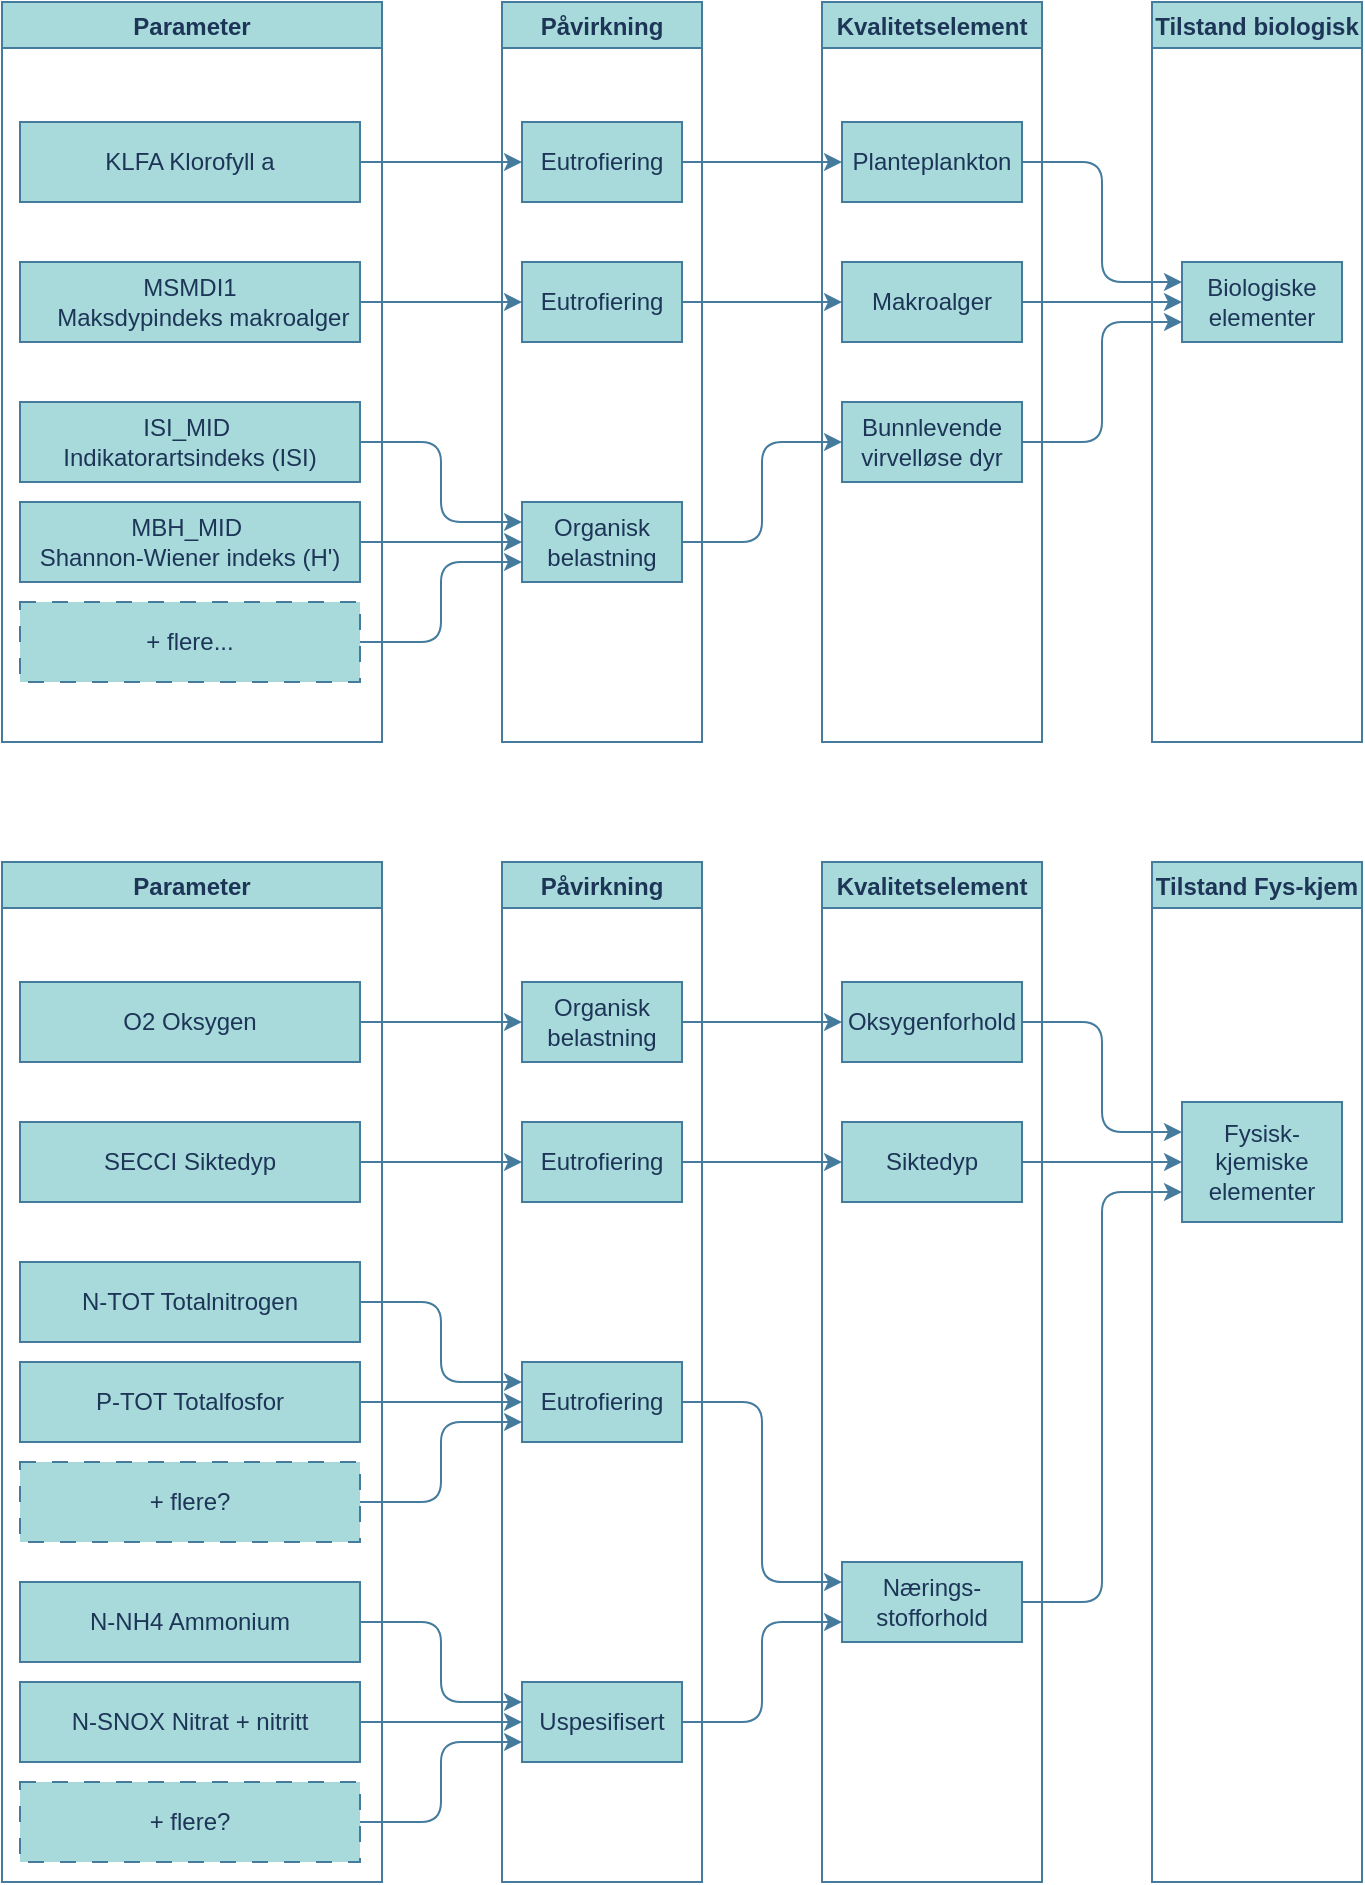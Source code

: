 <mxfile version="28.2.5">
  <diagram name="Page-1" id="hKgmJlj2i8ptv6tC-m2v">
    <mxGraphModel dx="1188" dy="743" grid="1" gridSize="10" guides="1" tooltips="1" connect="1" arrows="1" fold="1" page="1" pageScale="1" pageWidth="827" pageHeight="1169" background="light-dark(#FFFFFF,#FFFFFF)" math="0" shadow="0" adaptiveColors="simple">
      <root>
        <mxCell id="0" />
        <mxCell id="1" parent="0" />
        <mxCell id="rtQf0lQpv6UuY1po2udC-3" value="Planteplankton" style="whiteSpace=wrap;html=1;labelBackgroundColor=none;fillColor=#A8DADC;strokeColor=#457B9D;fontColor=#1D3557;" parent="1" vertex="1">
          <mxGeometry x="440" y="90" width="90" height="40" as="geometry" />
        </mxCell>
        <mxCell id="rtQf0lQpv6UuY1po2udC-4" value="" style="edgeStyle=elbowEdgeStyle;elbow=horizontal;html=1;rounded=1;curved=0;sourcePerimeterSpacing=0;targetPerimeterSpacing=0;startSize=6;endSize=6;entryX=0;entryY=0.25;entryDx=0;entryDy=0;labelBackgroundColor=none;strokeColor=#457B9D;fontColor=default;" parent="1" source="rtQf0lQpv6UuY1po2udC-3" target="rtQf0lQpv6UuY1po2udC-2" edge="1">
          <mxGeometry relative="1" as="geometry" />
        </mxCell>
        <mxCell id="rtQf0lQpv6UuY1po2udC-2" value="Biologiske elementer" style="whiteSpace=wrap;html=1;labelBackgroundColor=none;fillColor=#A8DADC;strokeColor=#457B9D;fontColor=#1D3557;" parent="1" vertex="1">
          <mxGeometry x="610" y="160" width="80" height="40" as="geometry" />
        </mxCell>
        <mxCell id="rtQf0lQpv6UuY1po2udC-8" value="Makroalger" style="whiteSpace=wrap;html=1;labelBackgroundColor=none;fillColor=#A8DADC;strokeColor=#457B9D;fontColor=#1D3557;" parent="1" vertex="1">
          <mxGeometry x="440" y="160" width="90" height="40" as="geometry" />
        </mxCell>
        <mxCell id="rtQf0lQpv6UuY1po2udC-9" value="" style="edgeStyle=elbowEdgeStyle;elbow=horizontal;html=1;rounded=1;curved=0;sourcePerimeterSpacing=0;targetPerimeterSpacing=0;startSize=6;endSize=6;entryX=0;entryY=0.5;entryDx=0;entryDy=0;labelBackgroundColor=none;strokeColor=#457B9D;fontColor=default;" parent="1" source="rtQf0lQpv6UuY1po2udC-8" target="rtQf0lQpv6UuY1po2udC-2" edge="1">
          <mxGeometry relative="1" as="geometry">
            <mxPoint x="640" y="250" as="targetPoint" />
          </mxGeometry>
        </mxCell>
        <mxCell id="rtQf0lQpv6UuY1po2udC-11" value="Bunnlevende virvelløse dyr" style="whiteSpace=wrap;html=1;labelBackgroundColor=none;fillColor=#A8DADC;strokeColor=#457B9D;fontColor=#1D3557;" parent="1" vertex="1">
          <mxGeometry x="440" y="230" width="90" height="40" as="geometry" />
        </mxCell>
        <mxCell id="rtQf0lQpv6UuY1po2udC-12" value="" style="edgeStyle=elbowEdgeStyle;elbow=horizontal;html=1;rounded=1;curved=0;sourcePerimeterSpacing=0;targetPerimeterSpacing=0;startSize=6;endSize=6;entryX=0;entryY=0.75;entryDx=0;entryDy=0;labelBackgroundColor=none;strokeColor=#457B9D;fontColor=default;" parent="1" source="rtQf0lQpv6UuY1po2udC-11" target="rtQf0lQpv6UuY1po2udC-2" edge="1">
          <mxGeometry relative="1" as="geometry">
            <mxPoint x="640" y="250" as="targetPoint" />
          </mxGeometry>
        </mxCell>
        <mxCell id="y_GRqJ1ZzVfy5zHWJSPP-1" value="Organisk belastning" style="whiteSpace=wrap;html=1;labelBackgroundColor=none;fillColor=#A8DADC;strokeColor=#457B9D;fontColor=#1D3557;" vertex="1" parent="1">
          <mxGeometry x="280" y="280" width="80" height="40" as="geometry" />
        </mxCell>
        <mxCell id="y_GRqJ1ZzVfy5zHWJSPP-2" value="" style="edgeStyle=elbowEdgeStyle;elbow=horizontal;html=1;rounded=1;curved=0;sourcePerimeterSpacing=0;targetPerimeterSpacing=0;startSize=6;endSize=6;entryX=0;entryY=0.5;entryDx=0;entryDy=0;labelBackgroundColor=none;strokeColor=#457B9D;fontColor=default;" edge="1" parent="1" source="y_GRqJ1ZzVfy5zHWJSPP-1" target="rtQf0lQpv6UuY1po2udC-11">
          <mxGeometry relative="1" as="geometry">
            <mxPoint x="390" y="240" as="targetPoint" />
          </mxGeometry>
        </mxCell>
        <mxCell id="y_GRqJ1ZzVfy5zHWJSPP-3" value="&lt;div&gt;ISI_MID&amp;nbsp;&lt;/div&gt;&lt;div&gt;Indikatorartsindeks (ISI)&lt;/div&gt;" style="whiteSpace=wrap;html=1;labelBackgroundColor=none;fillColor=#A8DADC;strokeColor=#457B9D;fontColor=#1D3557;" vertex="1" parent="1">
          <mxGeometry x="29" y="230" width="170" height="40" as="geometry" />
        </mxCell>
        <mxCell id="y_GRqJ1ZzVfy5zHWJSPP-4" value="" style="edgeStyle=elbowEdgeStyle;elbow=horizontal;html=1;rounded=1;curved=0;sourcePerimeterSpacing=0;targetPerimeterSpacing=0;startSize=6;endSize=6;entryX=0;entryY=0.25;entryDx=0;entryDy=0;labelBackgroundColor=none;strokeColor=#457B9D;fontColor=default;" edge="1" parent="1" source="y_GRqJ1ZzVfy5zHWJSPP-3" target="y_GRqJ1ZzVfy5zHWJSPP-1">
          <mxGeometry relative="1" as="geometry">
            <mxPoint x="240" y="310" as="targetPoint" />
          </mxGeometry>
        </mxCell>
        <mxCell id="y_GRqJ1ZzVfy5zHWJSPP-6" value="Eutrofiering" style="whiteSpace=wrap;html=1;labelBackgroundColor=none;fillColor=#A8DADC;strokeColor=#457B9D;fontColor=#1D3557;" vertex="1" parent="1">
          <mxGeometry x="280" y="160" width="80" height="40" as="geometry" />
        </mxCell>
        <mxCell id="y_GRqJ1ZzVfy5zHWJSPP-7" value="" style="edgeStyle=elbowEdgeStyle;elbow=horizontal;html=1;rounded=1;curved=0;sourcePerimeterSpacing=0;targetPerimeterSpacing=0;startSize=6;endSize=6;entryX=0;entryY=0.5;entryDx=0;entryDy=0;labelBackgroundColor=none;strokeColor=#457B9D;fontColor=default;" edge="1" parent="1" source="y_GRqJ1ZzVfy5zHWJSPP-6" target="rtQf0lQpv6UuY1po2udC-8">
          <mxGeometry relative="1" as="geometry">
            <mxPoint x="400" y="130" as="targetPoint" />
          </mxGeometry>
        </mxCell>
        <mxCell id="y_GRqJ1ZzVfy5zHWJSPP-8" value="&lt;div&gt;MSMDI1&lt;/div&gt;&lt;div&gt;&amp;nbsp; &amp;nbsp; Maksdypindeks makroalger&lt;/div&gt;" style="whiteSpace=wrap;html=1;labelBackgroundColor=none;fillColor=#A8DADC;strokeColor=#457B9D;fontColor=#1D3557;" vertex="1" parent="1">
          <mxGeometry x="29" y="160" width="170" height="40" as="geometry" />
        </mxCell>
        <mxCell id="y_GRqJ1ZzVfy5zHWJSPP-9" value="" style="edgeStyle=elbowEdgeStyle;elbow=horizontal;html=1;rounded=1;curved=0;sourcePerimeterSpacing=0;targetPerimeterSpacing=0;startSize=6;endSize=6;entryX=0;entryY=0.5;entryDx=0;entryDy=0;labelBackgroundColor=none;strokeColor=#457B9D;fontColor=default;" edge="1" parent="1" source="y_GRqJ1ZzVfy5zHWJSPP-8" target="y_GRqJ1ZzVfy5zHWJSPP-6">
          <mxGeometry relative="1" as="geometry">
            <mxPoint x="240" y="240" as="targetPoint" />
          </mxGeometry>
        </mxCell>
        <mxCell id="y_GRqJ1ZzVfy5zHWJSPP-10" value="Eutrofiering" style="whiteSpace=wrap;html=1;labelBackgroundColor=none;fillColor=#A8DADC;strokeColor=#457B9D;fontColor=#1D3557;" vertex="1" parent="1">
          <mxGeometry x="280" y="90" width="80" height="40" as="geometry" />
        </mxCell>
        <mxCell id="y_GRqJ1ZzVfy5zHWJSPP-11" value="" style="edgeStyle=elbowEdgeStyle;elbow=horizontal;html=1;rounded=1;curved=0;sourcePerimeterSpacing=0;targetPerimeterSpacing=0;startSize=6;endSize=6;entryX=0;entryY=0.5;entryDx=0;entryDy=0;labelBackgroundColor=none;strokeColor=#457B9D;fontColor=default;" edge="1" parent="1" source="y_GRqJ1ZzVfy5zHWJSPP-10" target="rtQf0lQpv6UuY1po2udC-3">
          <mxGeometry relative="1" as="geometry">
            <mxPoint x="430" y="50" as="targetPoint" />
          </mxGeometry>
        </mxCell>
        <mxCell id="y_GRqJ1ZzVfy5zHWJSPP-12" value="KLFA Klorofyll a" style="whiteSpace=wrap;html=1;labelBackgroundColor=none;fillColor=#A8DADC;strokeColor=#457B9D;fontColor=#1D3557;" vertex="1" parent="1">
          <mxGeometry x="29" y="90" width="170" height="40" as="geometry" />
        </mxCell>
        <mxCell id="y_GRqJ1ZzVfy5zHWJSPP-13" value="" style="edgeStyle=elbowEdgeStyle;elbow=horizontal;html=1;rounded=1;curved=0;sourcePerimeterSpacing=0;targetPerimeterSpacing=0;startSize=6;endSize=6;entryX=0;entryY=0.5;entryDx=0;entryDy=0;labelBackgroundColor=none;strokeColor=#457B9D;fontColor=default;" edge="1" parent="1" source="y_GRqJ1ZzVfy5zHWJSPP-12" target="y_GRqJ1ZzVfy5zHWJSPP-10">
          <mxGeometry relative="1" as="geometry">
            <mxPoint x="240" y="170" as="targetPoint" />
          </mxGeometry>
        </mxCell>
        <mxCell id="y_GRqJ1ZzVfy5zHWJSPP-15" value="&lt;div&gt;MBH_MID&amp;nbsp;&lt;/div&gt;&lt;div&gt;Shannon-Wiener indeks (H&#39;)&lt;/div&gt;" style="whiteSpace=wrap;html=1;labelBackgroundColor=none;fillColor=#A8DADC;strokeColor=#457B9D;fontColor=#1D3557;" vertex="1" parent="1">
          <mxGeometry x="29" y="280" width="170" height="40" as="geometry" />
        </mxCell>
        <mxCell id="y_GRqJ1ZzVfy5zHWJSPP-16" value="" style="edgeStyle=elbowEdgeStyle;elbow=horizontal;html=1;rounded=1;curved=0;sourcePerimeterSpacing=0;targetPerimeterSpacing=0;startSize=6;endSize=6;entryX=0;entryY=0.5;entryDx=0;entryDy=0;labelBackgroundColor=none;strokeColor=#457B9D;fontColor=default;" edge="1" parent="1" source="y_GRqJ1ZzVfy5zHWJSPP-15" target="y_GRqJ1ZzVfy5zHWJSPP-1">
          <mxGeometry relative="1" as="geometry">
            <mxPoint x="320" y="300" as="targetPoint" />
          </mxGeometry>
        </mxCell>
        <mxCell id="y_GRqJ1ZzVfy5zHWJSPP-17" value="+ flere..." style="whiteSpace=wrap;html=1;dashed=1;dashPattern=8 8;labelBackgroundColor=none;fillColor=#A8DADC;strokeColor=#457B9D;fontColor=#1D3557;" vertex="1" parent="1">
          <mxGeometry x="29" y="330" width="170" height="40" as="geometry" />
        </mxCell>
        <mxCell id="y_GRqJ1ZzVfy5zHWJSPP-18" value="" style="edgeStyle=elbowEdgeStyle;elbow=horizontal;html=1;rounded=1;curved=0;sourcePerimeterSpacing=0;targetPerimeterSpacing=0;startSize=6;endSize=6;entryX=0;entryY=0.75;entryDx=0;entryDy=0;labelBackgroundColor=none;strokeColor=#457B9D;fontColor=default;" edge="1" parent="1" source="y_GRqJ1ZzVfy5zHWJSPP-17" target="y_GRqJ1ZzVfy5zHWJSPP-1">
          <mxGeometry relative="1" as="geometry">
            <mxPoint x="320" y="350" as="targetPoint" />
          </mxGeometry>
        </mxCell>
        <mxCell id="y_GRqJ1ZzVfy5zHWJSPP-19" value="Parameter" style="swimlane;labelBackgroundColor=none;fillColor=#A8DADC;strokeColor=#457B9D;fontColor=#1D3557;" vertex="1" parent="1">
          <mxGeometry x="20" y="30" width="190" height="370" as="geometry" />
        </mxCell>
        <mxCell id="y_GRqJ1ZzVfy5zHWJSPP-20" value="Påvirkning" style="swimlane;labelBackgroundColor=none;fillColor=#A8DADC;strokeColor=#457B9D;fontColor=#1D3557;" vertex="1" parent="1">
          <mxGeometry x="270" y="30" width="100" height="370" as="geometry" />
        </mxCell>
        <mxCell id="y_GRqJ1ZzVfy5zHWJSPP-21" value="Kvalitetselement" style="swimlane;labelBackgroundColor=none;fillColor=#A8DADC;strokeColor=#457B9D;fontColor=#1D3557;" vertex="1" parent="1">
          <mxGeometry x="430" y="30" width="110" height="370" as="geometry" />
        </mxCell>
        <mxCell id="y_GRqJ1ZzVfy5zHWJSPP-22" value="Tilstand biologisk" style="swimlane;labelBackgroundColor=none;fillColor=#A8DADC;strokeColor=#457B9D;fontColor=#1D3557;" vertex="1" parent="1">
          <mxGeometry x="595" y="30" width="105" height="370" as="geometry" />
        </mxCell>
        <mxCell id="y_GRqJ1ZzVfy5zHWJSPP-23" value="Oksygenforhold" style="whiteSpace=wrap;html=1;labelBackgroundColor=none;fillColor=#A8DADC;strokeColor=#457B9D;fontColor=#1D3557;" vertex="1" parent="1">
          <mxGeometry x="440" y="520" width="90" height="40" as="geometry" />
        </mxCell>
        <mxCell id="y_GRqJ1ZzVfy5zHWJSPP-24" value="" style="edgeStyle=elbowEdgeStyle;elbow=horizontal;html=1;rounded=1;curved=0;sourcePerimeterSpacing=0;targetPerimeterSpacing=0;startSize=6;endSize=6;entryX=0;entryY=0.25;entryDx=0;entryDy=0;labelBackgroundColor=none;strokeColor=#457B9D;fontColor=default;" edge="1" parent="1" source="y_GRqJ1ZzVfy5zHWJSPP-23" target="y_GRqJ1ZzVfy5zHWJSPP-25">
          <mxGeometry relative="1" as="geometry" />
        </mxCell>
        <mxCell id="y_GRqJ1ZzVfy5zHWJSPP-25" value="Fysisk-kjemiske elementer" style="whiteSpace=wrap;html=1;labelBackgroundColor=none;fillColor=#A8DADC;strokeColor=#457B9D;fontColor=#1D3557;" vertex="1" parent="1">
          <mxGeometry x="610" y="580" width="80" height="60" as="geometry" />
        </mxCell>
        <mxCell id="y_GRqJ1ZzVfy5zHWJSPP-26" value="Siktedyp" style="whiteSpace=wrap;html=1;labelBackgroundColor=none;fillColor=#A8DADC;strokeColor=#457B9D;fontColor=#1D3557;" vertex="1" parent="1">
          <mxGeometry x="440" y="590" width="90" height="40" as="geometry" />
        </mxCell>
        <mxCell id="y_GRqJ1ZzVfy5zHWJSPP-27" value="" style="edgeStyle=elbowEdgeStyle;elbow=horizontal;html=1;rounded=1;curved=0;sourcePerimeterSpacing=0;targetPerimeterSpacing=0;startSize=6;endSize=6;entryX=0;entryY=0.5;entryDx=0;entryDy=0;labelBackgroundColor=none;strokeColor=#457B9D;fontColor=default;" edge="1" parent="1" source="y_GRqJ1ZzVfy5zHWJSPP-26" target="y_GRqJ1ZzVfy5zHWJSPP-25">
          <mxGeometry relative="1" as="geometry">
            <mxPoint x="640" y="680" as="targetPoint" />
          </mxGeometry>
        </mxCell>
        <mxCell id="y_GRqJ1ZzVfy5zHWJSPP-29" value="" style="edgeStyle=elbowEdgeStyle;elbow=horizontal;html=1;rounded=1;curved=0;sourcePerimeterSpacing=0;targetPerimeterSpacing=0;startSize=6;endSize=6;entryX=0;entryY=0.75;entryDx=0;entryDy=0;labelBackgroundColor=none;strokeColor=#457B9D;fontColor=default;" edge="1" parent="1" source="y_GRqJ1ZzVfy5zHWJSPP-28" target="y_GRqJ1ZzVfy5zHWJSPP-25">
          <mxGeometry relative="1" as="geometry">
            <mxPoint x="640" y="680" as="targetPoint" />
          </mxGeometry>
        </mxCell>
        <mxCell id="y_GRqJ1ZzVfy5zHWJSPP-30" value="Eutrofiering" style="whiteSpace=wrap;html=1;labelBackgroundColor=none;fillColor=#A8DADC;strokeColor=#457B9D;fontColor=#1D3557;" vertex="1" parent="1">
          <mxGeometry x="280" y="710" width="80" height="40" as="geometry" />
        </mxCell>
        <mxCell id="y_GRqJ1ZzVfy5zHWJSPP-31" value="" style="edgeStyle=elbowEdgeStyle;elbow=horizontal;html=1;rounded=1;curved=0;sourcePerimeterSpacing=0;targetPerimeterSpacing=0;startSize=6;endSize=6;entryX=0;entryY=0.25;entryDx=0;entryDy=0;labelBackgroundColor=none;strokeColor=#457B9D;fontColor=default;" edge="1" parent="1" source="y_GRqJ1ZzVfy5zHWJSPP-30" target="y_GRqJ1ZzVfy5zHWJSPP-28">
          <mxGeometry relative="1" as="geometry">
            <mxPoint x="400" y="670" as="targetPoint" />
          </mxGeometry>
        </mxCell>
        <mxCell id="y_GRqJ1ZzVfy5zHWJSPP-32" value="N-TOT Totalnitrogen" style="whiteSpace=wrap;html=1;labelBackgroundColor=none;fillColor=#A8DADC;strokeColor=#457B9D;fontColor=#1D3557;" vertex="1" parent="1">
          <mxGeometry x="29" y="660" width="170" height="40" as="geometry" />
        </mxCell>
        <mxCell id="y_GRqJ1ZzVfy5zHWJSPP-33" value="" style="edgeStyle=elbowEdgeStyle;elbow=horizontal;html=1;rounded=1;curved=0;sourcePerimeterSpacing=0;targetPerimeterSpacing=0;startSize=6;endSize=6;entryX=0;entryY=0.25;entryDx=0;entryDy=0;labelBackgroundColor=none;strokeColor=#457B9D;fontColor=default;" edge="1" parent="1" source="y_GRqJ1ZzVfy5zHWJSPP-32" target="y_GRqJ1ZzVfy5zHWJSPP-30">
          <mxGeometry relative="1" as="geometry">
            <mxPoint x="240" y="740" as="targetPoint" />
          </mxGeometry>
        </mxCell>
        <mxCell id="y_GRqJ1ZzVfy5zHWJSPP-34" value="Eutrofiering" style="whiteSpace=wrap;html=1;labelBackgroundColor=none;fillColor=#A8DADC;strokeColor=#457B9D;fontColor=#1D3557;" vertex="1" parent="1">
          <mxGeometry x="280" y="590" width="80" height="40" as="geometry" />
        </mxCell>
        <mxCell id="y_GRqJ1ZzVfy5zHWJSPP-35" value="" style="edgeStyle=elbowEdgeStyle;elbow=horizontal;html=1;rounded=1;curved=0;sourcePerimeterSpacing=0;targetPerimeterSpacing=0;startSize=6;endSize=6;entryX=0;entryY=0.5;entryDx=0;entryDy=0;labelBackgroundColor=none;strokeColor=#457B9D;fontColor=default;" edge="1" parent="1" source="y_GRqJ1ZzVfy5zHWJSPP-34" target="y_GRqJ1ZzVfy5zHWJSPP-26">
          <mxGeometry relative="1" as="geometry">
            <mxPoint x="400" y="560" as="targetPoint" />
          </mxGeometry>
        </mxCell>
        <mxCell id="y_GRqJ1ZzVfy5zHWJSPP-36" value="SECCI Siktedyp" style="whiteSpace=wrap;html=1;labelBackgroundColor=none;fillColor=#A8DADC;strokeColor=#457B9D;fontColor=#1D3557;" vertex="1" parent="1">
          <mxGeometry x="29" y="590" width="170" height="40" as="geometry" />
        </mxCell>
        <mxCell id="y_GRqJ1ZzVfy5zHWJSPP-37" value="" style="edgeStyle=elbowEdgeStyle;elbow=horizontal;html=1;rounded=1;curved=0;sourcePerimeterSpacing=0;targetPerimeterSpacing=0;startSize=6;endSize=6;entryX=0;entryY=0.5;entryDx=0;entryDy=0;labelBackgroundColor=none;strokeColor=#457B9D;fontColor=default;" edge="1" parent="1" source="y_GRqJ1ZzVfy5zHWJSPP-36" target="y_GRqJ1ZzVfy5zHWJSPP-34">
          <mxGeometry relative="1" as="geometry">
            <mxPoint x="240" y="670" as="targetPoint" />
          </mxGeometry>
        </mxCell>
        <mxCell id="y_GRqJ1ZzVfy5zHWJSPP-38" value="Organisk belastning" style="whiteSpace=wrap;html=1;labelBackgroundColor=none;fillColor=#A8DADC;strokeColor=#457B9D;fontColor=#1D3557;" vertex="1" parent="1">
          <mxGeometry x="280" y="520" width="80" height="40" as="geometry" />
        </mxCell>
        <mxCell id="y_GRqJ1ZzVfy5zHWJSPP-39" value="" style="edgeStyle=elbowEdgeStyle;elbow=horizontal;html=1;rounded=1;curved=0;sourcePerimeterSpacing=0;targetPerimeterSpacing=0;startSize=6;endSize=6;entryX=0;entryY=0.5;entryDx=0;entryDy=0;labelBackgroundColor=none;strokeColor=#457B9D;fontColor=default;" edge="1" parent="1" source="y_GRqJ1ZzVfy5zHWJSPP-38" target="y_GRqJ1ZzVfy5zHWJSPP-23">
          <mxGeometry relative="1" as="geometry">
            <mxPoint x="430" y="480" as="targetPoint" />
          </mxGeometry>
        </mxCell>
        <mxCell id="y_GRqJ1ZzVfy5zHWJSPP-40" value="O2 Oksygen" style="whiteSpace=wrap;html=1;labelBackgroundColor=none;fillColor=#A8DADC;strokeColor=#457B9D;fontColor=#1D3557;" vertex="1" parent="1">
          <mxGeometry x="29" y="520" width="170" height="40" as="geometry" />
        </mxCell>
        <mxCell id="y_GRqJ1ZzVfy5zHWJSPP-41" value="" style="edgeStyle=elbowEdgeStyle;elbow=horizontal;html=1;rounded=1;curved=0;sourcePerimeterSpacing=0;targetPerimeterSpacing=0;startSize=6;endSize=6;entryX=0;entryY=0.5;entryDx=0;entryDy=0;labelBackgroundColor=none;strokeColor=#457B9D;fontColor=default;" edge="1" parent="1" source="y_GRqJ1ZzVfy5zHWJSPP-40" target="y_GRqJ1ZzVfy5zHWJSPP-38">
          <mxGeometry relative="1" as="geometry">
            <mxPoint x="240" y="600" as="targetPoint" />
          </mxGeometry>
        </mxCell>
        <mxCell id="y_GRqJ1ZzVfy5zHWJSPP-42" value="P-TOT Totalfosfor" style="whiteSpace=wrap;html=1;labelBackgroundColor=none;fillColor=#A8DADC;strokeColor=#457B9D;fontColor=#1D3557;" vertex="1" parent="1">
          <mxGeometry x="29" y="710" width="170" height="40" as="geometry" />
        </mxCell>
        <mxCell id="y_GRqJ1ZzVfy5zHWJSPP-43" value="" style="edgeStyle=elbowEdgeStyle;elbow=horizontal;html=1;rounded=1;curved=0;sourcePerimeterSpacing=0;targetPerimeterSpacing=0;startSize=6;endSize=6;entryX=0;entryY=0.5;entryDx=0;entryDy=0;labelBackgroundColor=none;strokeColor=#457B9D;fontColor=default;" edge="1" parent="1" source="y_GRqJ1ZzVfy5zHWJSPP-42" target="y_GRqJ1ZzVfy5zHWJSPP-30">
          <mxGeometry relative="1" as="geometry">
            <mxPoint x="320" y="730" as="targetPoint" />
          </mxGeometry>
        </mxCell>
        <mxCell id="y_GRqJ1ZzVfy5zHWJSPP-44" value="+ flere?" style="whiteSpace=wrap;html=1;dashed=1;dashPattern=8 8;labelBackgroundColor=none;fillColor=#A8DADC;strokeColor=#457B9D;fontColor=#1D3557;" vertex="1" parent="1">
          <mxGeometry x="29" y="760" width="170" height="40" as="geometry" />
        </mxCell>
        <mxCell id="y_GRqJ1ZzVfy5zHWJSPP-45" value="" style="edgeStyle=elbowEdgeStyle;elbow=horizontal;html=1;rounded=1;curved=0;sourcePerimeterSpacing=0;targetPerimeterSpacing=0;startSize=6;endSize=6;entryX=0;entryY=0.75;entryDx=0;entryDy=0;labelBackgroundColor=none;strokeColor=#457B9D;fontColor=default;" edge="1" parent="1" source="y_GRqJ1ZzVfy5zHWJSPP-44" target="y_GRqJ1ZzVfy5zHWJSPP-30">
          <mxGeometry relative="1" as="geometry">
            <mxPoint x="320" y="780" as="targetPoint" />
          </mxGeometry>
        </mxCell>
        <mxCell id="y_GRqJ1ZzVfy5zHWJSPP-46" value="Parameter" style="swimlane;labelBackgroundColor=none;fillColor=#A8DADC;strokeColor=#457B9D;fontColor=#1D3557;" vertex="1" parent="1">
          <mxGeometry x="20" y="460" width="190" height="510" as="geometry" />
        </mxCell>
        <mxCell id="y_GRqJ1ZzVfy5zHWJSPP-50" value="Uspesifisert" style="whiteSpace=wrap;html=1;labelBackgroundColor=none;fillColor=#A8DADC;strokeColor=#457B9D;fontColor=#1D3557;" vertex="1" parent="y_GRqJ1ZzVfy5zHWJSPP-46">
          <mxGeometry x="260" y="410" width="80" height="40" as="geometry" />
        </mxCell>
        <mxCell id="y_GRqJ1ZzVfy5zHWJSPP-51" value="N-NH4 Ammonium" style="whiteSpace=wrap;html=1;labelBackgroundColor=none;fillColor=#A8DADC;strokeColor=#457B9D;fontColor=#1D3557;" vertex="1" parent="y_GRqJ1ZzVfy5zHWJSPP-46">
          <mxGeometry x="9" y="360" width="170" height="40" as="geometry" />
        </mxCell>
        <mxCell id="y_GRqJ1ZzVfy5zHWJSPP-52" value="" style="edgeStyle=elbowEdgeStyle;elbow=horizontal;html=1;rounded=1;curved=0;sourcePerimeterSpacing=0;targetPerimeterSpacing=0;startSize=6;endSize=6;entryX=0;entryY=0.25;entryDx=0;entryDy=0;labelBackgroundColor=none;strokeColor=#457B9D;fontColor=default;" edge="1" parent="y_GRqJ1ZzVfy5zHWJSPP-46" source="y_GRqJ1ZzVfy5zHWJSPP-51" target="y_GRqJ1ZzVfy5zHWJSPP-50">
          <mxGeometry relative="1" as="geometry">
            <mxPoint x="220" y="440" as="targetPoint" />
          </mxGeometry>
        </mxCell>
        <mxCell id="y_GRqJ1ZzVfy5zHWJSPP-53" value="N-SNOX Nitrat + nitritt" style="whiteSpace=wrap;html=1;labelBackgroundColor=none;fillColor=#A8DADC;strokeColor=#457B9D;fontColor=#1D3557;" vertex="1" parent="y_GRqJ1ZzVfy5zHWJSPP-46">
          <mxGeometry x="9" y="410" width="170" height="40" as="geometry" />
        </mxCell>
        <mxCell id="y_GRqJ1ZzVfy5zHWJSPP-54" value="" style="edgeStyle=elbowEdgeStyle;elbow=horizontal;html=1;rounded=1;curved=0;sourcePerimeterSpacing=0;targetPerimeterSpacing=0;startSize=6;endSize=6;entryX=0;entryY=0.5;entryDx=0;entryDy=0;labelBackgroundColor=none;strokeColor=#457B9D;fontColor=default;" edge="1" parent="y_GRqJ1ZzVfy5zHWJSPP-46" source="y_GRqJ1ZzVfy5zHWJSPP-53" target="y_GRqJ1ZzVfy5zHWJSPP-50">
          <mxGeometry relative="1" as="geometry">
            <mxPoint x="300" y="430" as="targetPoint" />
          </mxGeometry>
        </mxCell>
        <mxCell id="y_GRqJ1ZzVfy5zHWJSPP-55" value="+ flere?" style="whiteSpace=wrap;html=1;dashed=1;dashPattern=8 8;labelBackgroundColor=none;fillColor=#A8DADC;strokeColor=#457B9D;fontColor=#1D3557;" vertex="1" parent="y_GRqJ1ZzVfy5zHWJSPP-46">
          <mxGeometry x="9" y="460" width="170" height="40" as="geometry" />
        </mxCell>
        <mxCell id="y_GRqJ1ZzVfy5zHWJSPP-56" value="" style="edgeStyle=elbowEdgeStyle;elbow=horizontal;html=1;rounded=1;curved=0;sourcePerimeterSpacing=0;targetPerimeterSpacing=0;startSize=6;endSize=6;entryX=0;entryY=0.75;entryDx=0;entryDy=0;labelBackgroundColor=none;strokeColor=#457B9D;fontColor=default;" edge="1" parent="y_GRqJ1ZzVfy5zHWJSPP-46" source="y_GRqJ1ZzVfy5zHWJSPP-55" target="y_GRqJ1ZzVfy5zHWJSPP-50">
          <mxGeometry relative="1" as="geometry">
            <mxPoint x="300" y="480" as="targetPoint" />
          </mxGeometry>
        </mxCell>
        <mxCell id="y_GRqJ1ZzVfy5zHWJSPP-47" value="Påvirkning" style="swimlane;labelBackgroundColor=none;fillColor=#A8DADC;strokeColor=#457B9D;fontColor=#1D3557;" vertex="1" parent="1">
          <mxGeometry x="270" y="460" width="100" height="510" as="geometry" />
        </mxCell>
        <mxCell id="y_GRqJ1ZzVfy5zHWJSPP-48" value="Kvalitetselement" style="swimlane;labelBackgroundColor=none;fillColor=#A8DADC;strokeColor=#457B9D;fontColor=#1D3557;" vertex="1" parent="1">
          <mxGeometry x="430" y="460" width="110" height="510" as="geometry" />
        </mxCell>
        <mxCell id="y_GRqJ1ZzVfy5zHWJSPP-28" value="Nærings-stofforhold" style="whiteSpace=wrap;html=1;labelBackgroundColor=none;fillColor=#A8DADC;strokeColor=#457B9D;fontColor=#1D3557;" vertex="1" parent="y_GRqJ1ZzVfy5zHWJSPP-48">
          <mxGeometry x="10" y="350" width="90" height="40" as="geometry" />
        </mxCell>
        <mxCell id="y_GRqJ1ZzVfy5zHWJSPP-49" value="Tilstand Fys-kjem" style="swimlane;labelBackgroundColor=none;fillColor=#A8DADC;strokeColor=#457B9D;fontColor=#1D3557;" vertex="1" parent="1">
          <mxGeometry x="595" y="460" width="105" height="510" as="geometry" />
        </mxCell>
        <mxCell id="y_GRqJ1ZzVfy5zHWJSPP-57" value="" style="edgeStyle=elbowEdgeStyle;elbow=horizontal;html=1;rounded=1;curved=0;sourcePerimeterSpacing=0;targetPerimeterSpacing=0;startSize=6;endSize=6;exitX=1;exitY=0.5;exitDx=0;exitDy=0;entryX=0;entryY=0.75;entryDx=0;entryDy=0;labelBackgroundColor=none;strokeColor=#457B9D;fontColor=default;" edge="1" parent="1" source="y_GRqJ1ZzVfy5zHWJSPP-50" target="y_GRqJ1ZzVfy5zHWJSPP-28">
          <mxGeometry relative="1" as="geometry">
            <mxPoint x="440" y="690" as="targetPoint" />
            <mxPoint x="450" y="970" as="sourcePoint" />
          </mxGeometry>
        </mxCell>
      </root>
    </mxGraphModel>
  </diagram>
</mxfile>
